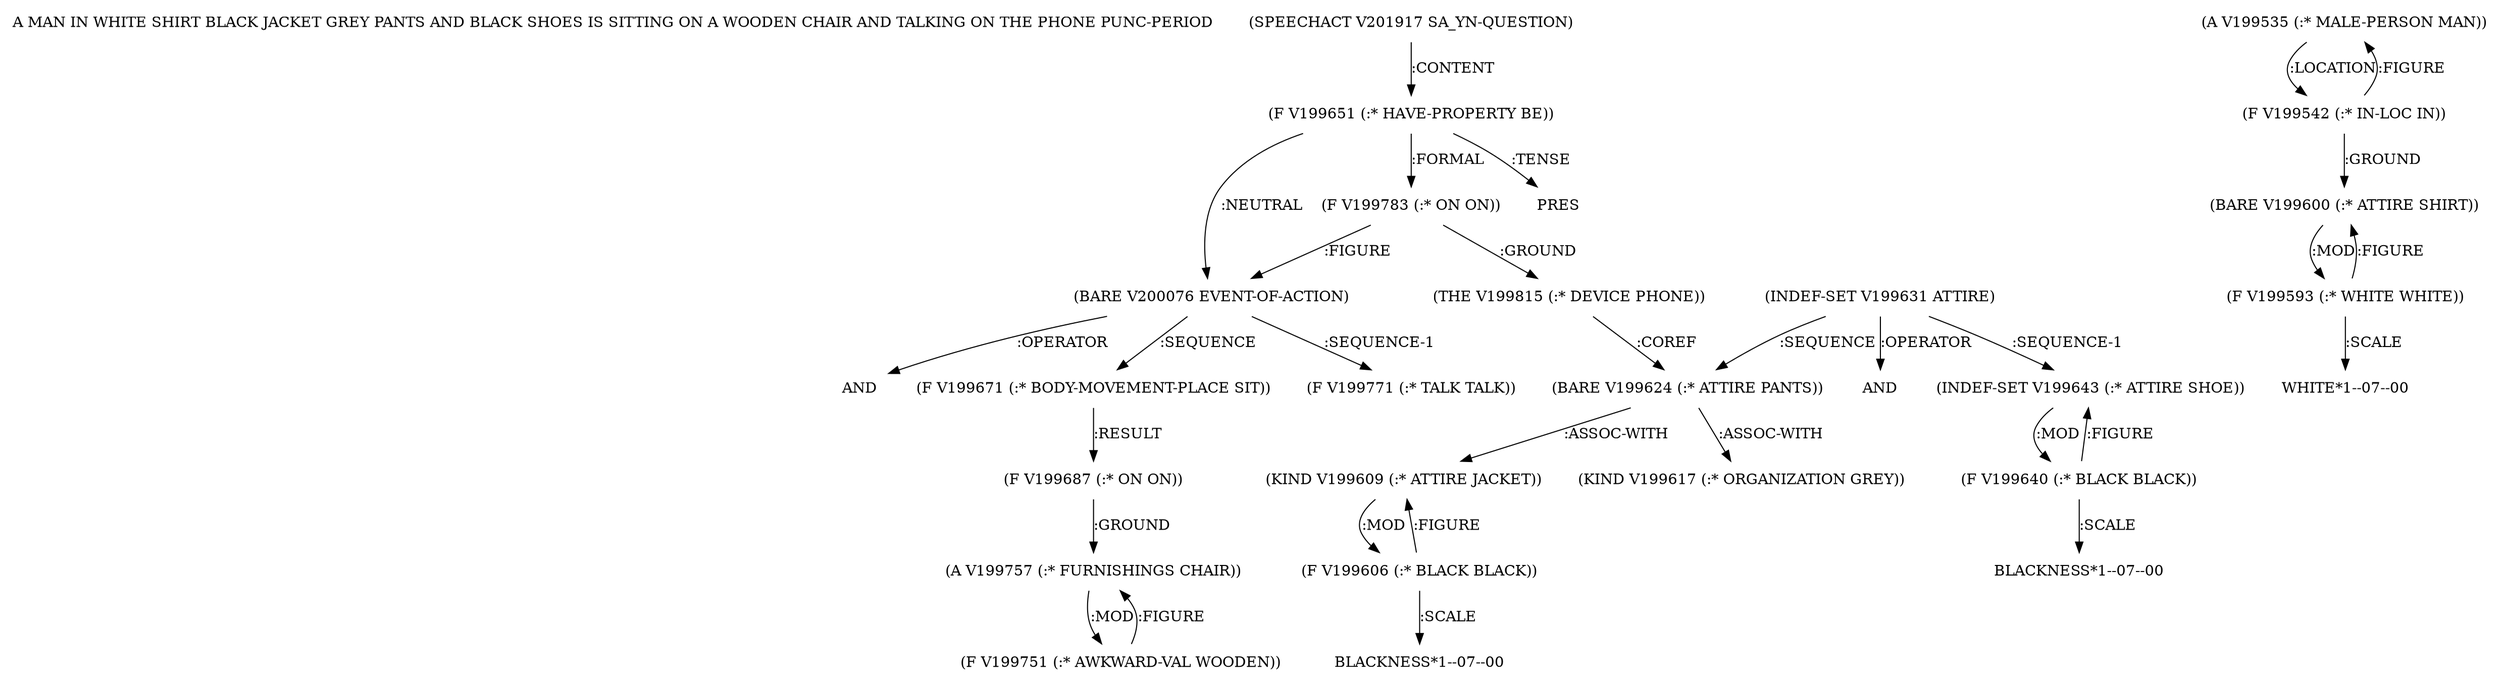 digraph Terms {
  node [shape=none]
  "A MAN IN WHITE SHIRT BLACK JACKET GREY PANTS AND BLACK SHOES IS SITTING ON A WOODEN CHAIR AND TALKING ON THE PHONE PUNC-PERIOD"
  "V201917" [label="(SPEECHACT V201917 SA_YN-QUESTION)"]
  "V201917" -> "V199651" [label=":CONTENT"]
  "V199651" [label="(F V199651 (:* HAVE-PROPERTY BE))"]
  "V199651" -> "V200076" [label=":NEUTRAL"]
  "V199651" -> "V199783" [label=":FORMAL"]
  "V199651" -> "NT210328" [label=":TENSE"]
  "NT210328" [label="PRES"]
  "V200076" [label="(BARE V200076 EVENT-OF-ACTION)"]
  "V200076" -> "NT210329" [label=":OPERATOR"]
  "NT210329" [label="AND"]
  "V200076" -> "V199671" [label=":SEQUENCE"]
  "V200076" -> "V199771" [label=":SEQUENCE-1"]
  "V199771" [label="(F V199771 (:* TALK TALK))"]
  "V199671" [label="(F V199671 (:* BODY-MOVEMENT-PLACE SIT))"]
  "V199671" -> "V199687" [label=":RESULT"]
  "V199687" [label="(F V199687 (:* ON ON))"]
  "V199687" -> "V199757" [label=":GROUND"]
  "V199757" [label="(A V199757 (:* FURNISHINGS CHAIR))"]
  "V199757" -> "V199751" [label=":MOD"]
  "V199751" [label="(F V199751 (:* AWKWARD-VAL WOODEN))"]
  "V199751" -> "V199757" [label=":FIGURE"]
  "V199783" [label="(F V199783 (:* ON ON))"]
  "V199783" -> "V199815" [label=":GROUND"]
  "V199783" -> "V200076" [label=":FIGURE"]
  "V199815" [label="(THE V199815 (:* DEVICE PHONE))"]
  "V199815" -> "V199624" [label=":COREF"]
  "V199631" [label="(INDEF-SET V199631 ATTIRE)"]
  "V199631" -> "NT210330" [label=":OPERATOR"]
  "NT210330" [label="AND"]
  "V199631" -> "V199624" [label=":SEQUENCE"]
  "V199631" -> "V199643" [label=":SEQUENCE-1"]
  "V199624" [label="(BARE V199624 (:* ATTIRE PANTS))"]
  "V199624" -> "V199609" [label=":ASSOC-WITH"]
  "V199624" -> "V199617" [label=":ASSOC-WITH"]
  "V199617" [label="(KIND V199617 (:* ORGANIZATION GREY))"]
  "V199609" [label="(KIND V199609 (:* ATTIRE JACKET))"]
  "V199609" -> "V199606" [label=":MOD"]
  "V199606" [label="(F V199606 (:* BLACK BLACK))"]
  "V199606" -> "V199609" [label=":FIGURE"]
  "V199606" -> "NT210331" [label=":SCALE"]
  "NT210331" [label="BLACKNESS*1--07--00"]
  "V199643" [label="(INDEF-SET V199643 (:* ATTIRE SHOE))"]
  "V199643" -> "V199640" [label=":MOD"]
  "V199640" [label="(F V199640 (:* BLACK BLACK))"]
  "V199640" -> "V199643" [label=":FIGURE"]
  "V199640" -> "NT210332" [label=":SCALE"]
  "NT210332" [label="BLACKNESS*1--07--00"]
  "V199535" [label="(A V199535 (:* MALE-PERSON MAN))"]
  "V199535" -> "V199542" [label=":LOCATION"]
  "V199542" [label="(F V199542 (:* IN-LOC IN))"]
  "V199542" -> "V199600" [label=":GROUND"]
  "V199542" -> "V199535" [label=":FIGURE"]
  "V199600" [label="(BARE V199600 (:* ATTIRE SHIRT))"]
  "V199600" -> "V199593" [label=":MOD"]
  "V199593" [label="(F V199593 (:* WHITE WHITE))"]
  "V199593" -> "V199600" [label=":FIGURE"]
  "V199593" -> "NT210333" [label=":SCALE"]
  "NT210333" [label="WHITE*1--07--00"]
}
